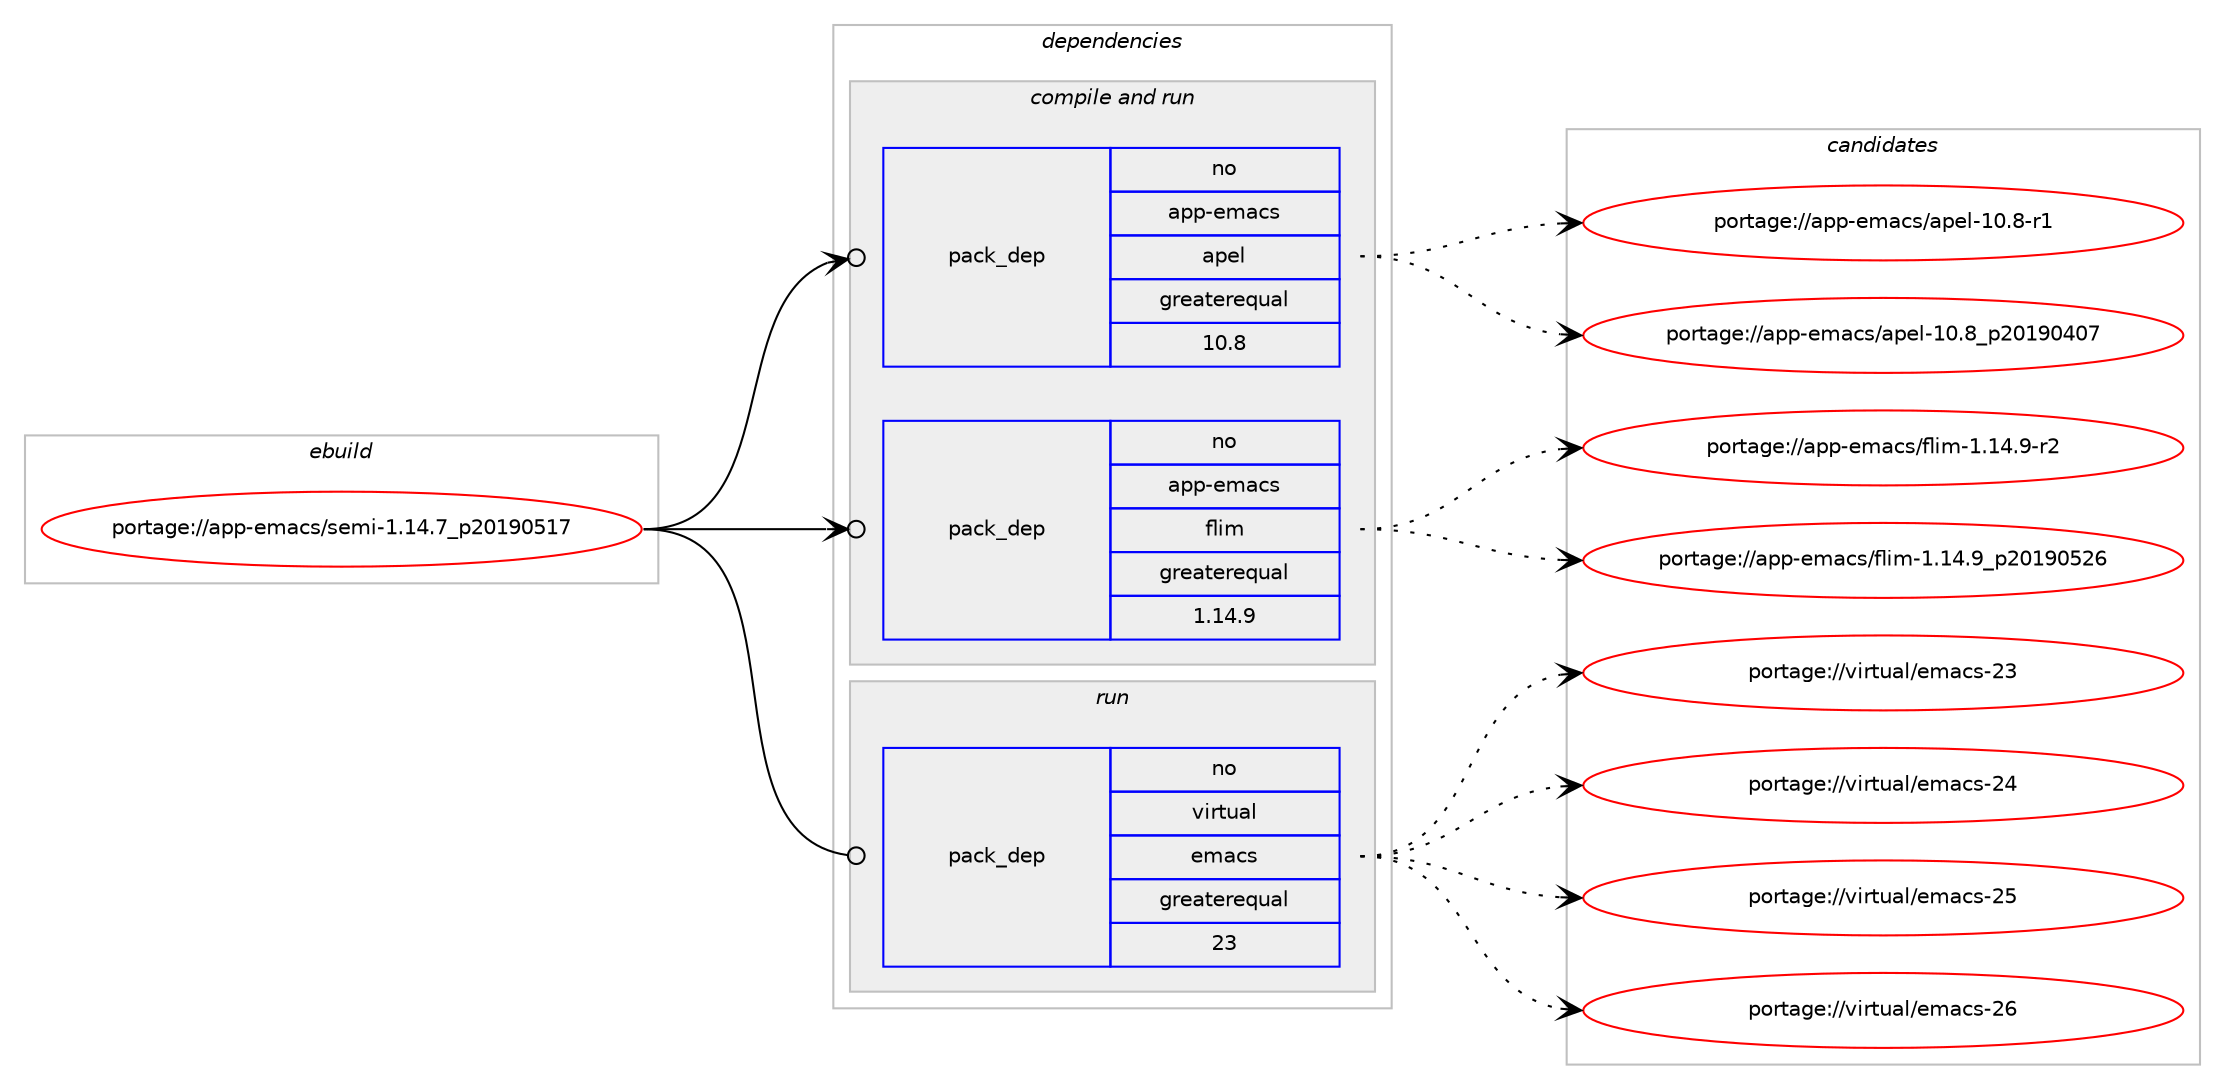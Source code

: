 digraph prolog {

# *************
# Graph options
# *************

newrank=true;
concentrate=true;
compound=true;
graph [rankdir=LR,fontname=Helvetica,fontsize=10,ranksep=1.5];#, ranksep=2.5, nodesep=0.2];
edge  [arrowhead=vee];
node  [fontname=Helvetica,fontsize=10];

# **********
# The ebuild
# **********

subgraph cluster_leftcol {
color=gray;
rank=same;
label=<<i>ebuild</i>>;
id [label="portage://app-emacs/semi-1.14.7_p20190517", color=red, width=4, href="../app-emacs/semi-1.14.7_p20190517.svg"];
}

# ****************
# The dependencies
# ****************

subgraph cluster_midcol {
color=gray;
label=<<i>dependencies</i>>;
subgraph cluster_compile {
fillcolor="#eeeeee";
style=filled;
label=<<i>compile</i>>;
}
subgraph cluster_compileandrun {
fillcolor="#eeeeee";
style=filled;
label=<<i>compile and run</i>>;
subgraph pack13881 {
dependency18777 [label=<<TABLE BORDER="0" CELLBORDER="1" CELLSPACING="0" CELLPADDING="4" WIDTH="220"><TR><TD ROWSPAN="6" CELLPADDING="30">pack_dep</TD></TR><TR><TD WIDTH="110">no</TD></TR><TR><TD>app-emacs</TD></TR><TR><TD>apel</TD></TR><TR><TD>greaterequal</TD></TR><TR><TD>10.8</TD></TR></TABLE>>, shape=none, color=blue];
}
id:e -> dependency18777:w [weight=20,style="solid",arrowhead="odotvee"];
subgraph pack13882 {
dependency18778 [label=<<TABLE BORDER="0" CELLBORDER="1" CELLSPACING="0" CELLPADDING="4" WIDTH="220"><TR><TD ROWSPAN="6" CELLPADDING="30">pack_dep</TD></TR><TR><TD WIDTH="110">no</TD></TR><TR><TD>app-emacs</TD></TR><TR><TD>flim</TD></TR><TR><TD>greaterequal</TD></TR><TR><TD>1.14.9</TD></TR></TABLE>>, shape=none, color=blue];
}
id:e -> dependency18778:w [weight=20,style="solid",arrowhead="odotvee"];
}
subgraph cluster_run {
fillcolor="#eeeeee";
style=filled;
label=<<i>run</i>>;
subgraph pack13883 {
dependency18779 [label=<<TABLE BORDER="0" CELLBORDER="1" CELLSPACING="0" CELLPADDING="4" WIDTH="220"><TR><TD ROWSPAN="6" CELLPADDING="30">pack_dep</TD></TR><TR><TD WIDTH="110">no</TD></TR><TR><TD>virtual</TD></TR><TR><TD>emacs</TD></TR><TR><TD>greaterequal</TD></TR><TR><TD>23</TD></TR></TABLE>>, shape=none, color=blue];
}
id:e -> dependency18779:w [weight=20,style="solid",arrowhead="odot"];
}
}

# **************
# The candidates
# **************

subgraph cluster_choices {
rank=same;
color=gray;
label=<<i>candidates</i>>;

subgraph choice13881 {
color=black;
nodesep=1;
choiceportage97112112451011099799115479711210110845494846564511449 [label="portage://app-emacs/apel-10.8-r1", color=red, width=4,href="../app-emacs/apel-10.8-r1.svg"];
choiceportage9711211245101109979911547971121011084549484656951125048495748524855 [label="portage://app-emacs/apel-10.8_p20190407", color=red, width=4,href="../app-emacs/apel-10.8_p20190407.svg"];
dependency18777:e -> choiceportage97112112451011099799115479711210110845494846564511449:w [style=dotted,weight="100"];
dependency18777:e -> choiceportage9711211245101109979911547971121011084549484656951125048495748524855:w [style=dotted,weight="100"];
}
subgraph choice13882 {
color=black;
nodesep=1;
choiceportage9711211245101109979911547102108105109454946495246574511450 [label="portage://app-emacs/flim-1.14.9-r2", color=red, width=4,href="../app-emacs/flim-1.14.9-r2.svg"];
choiceportage971121124510110997991154710210810510945494649524657951125048495748535054 [label="portage://app-emacs/flim-1.14.9_p20190526", color=red, width=4,href="../app-emacs/flim-1.14.9_p20190526.svg"];
dependency18778:e -> choiceportage9711211245101109979911547102108105109454946495246574511450:w [style=dotted,weight="100"];
dependency18778:e -> choiceportage971121124510110997991154710210810510945494649524657951125048495748535054:w [style=dotted,weight="100"];
}
subgraph choice13883 {
color=black;
nodesep=1;
choiceportage11810511411611797108471011099799115455051 [label="portage://virtual/emacs-23", color=red, width=4,href="../virtual/emacs-23.svg"];
choiceportage11810511411611797108471011099799115455052 [label="portage://virtual/emacs-24", color=red, width=4,href="../virtual/emacs-24.svg"];
choiceportage11810511411611797108471011099799115455053 [label="portage://virtual/emacs-25", color=red, width=4,href="../virtual/emacs-25.svg"];
choiceportage11810511411611797108471011099799115455054 [label="portage://virtual/emacs-26", color=red, width=4,href="../virtual/emacs-26.svg"];
dependency18779:e -> choiceportage11810511411611797108471011099799115455051:w [style=dotted,weight="100"];
dependency18779:e -> choiceportage11810511411611797108471011099799115455052:w [style=dotted,weight="100"];
dependency18779:e -> choiceportage11810511411611797108471011099799115455053:w [style=dotted,weight="100"];
dependency18779:e -> choiceportage11810511411611797108471011099799115455054:w [style=dotted,weight="100"];
}
}

}
